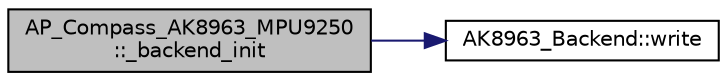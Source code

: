 digraph "AP_Compass_AK8963_MPU9250::_backend_init"
{
 // INTERACTIVE_SVG=YES
  edge [fontname="Helvetica",fontsize="10",labelfontname="Helvetica",labelfontsize="10"];
  node [fontname="Helvetica",fontsize="10",shape=record];
  rankdir="LR";
  Node1 [label="AP_Compass_AK8963_MPU9250\l::_backend_init",height=0.2,width=0.4,color="black", fillcolor="grey75", style="filled" fontcolor="black"];
  Node1 -> Node2 [color="midnightblue",fontsize="10",style="solid",fontname="Helvetica"];
  Node2 [label="AK8963_Backend::write",height=0.2,width=0.4,color="black", fillcolor="white", style="filled",URL="$classAK8963__Backend.html#a765059affcdbc1fe2f147bb6ecd249c1"];
}
